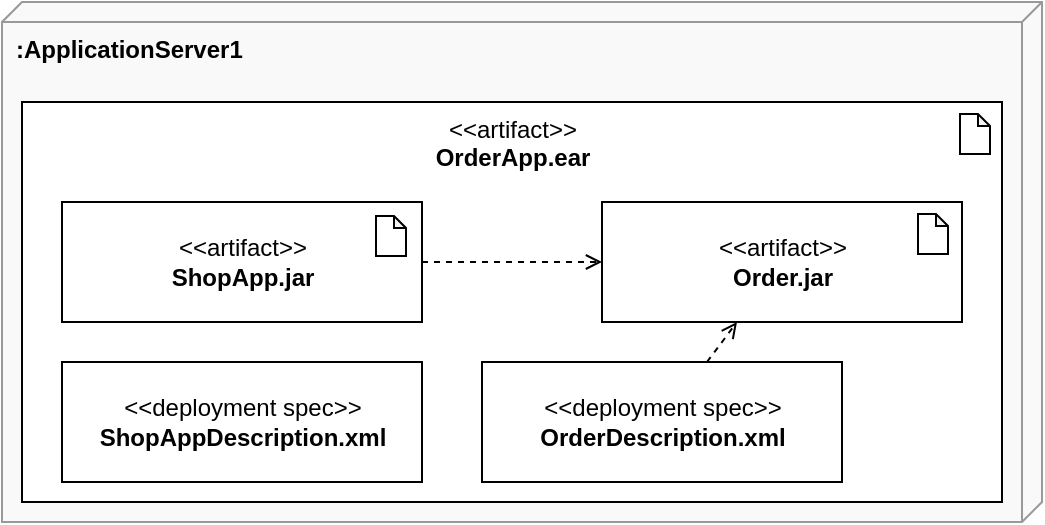 <mxfile version="16.5.1" type="device"><diagram id="uHxIxJbRBUuCnNmUXXuH" name="Page-1"><mxGraphModel dx="1332" dy="983" grid="1" gridSize="10" guides="1" tooltips="1" connect="1" arrows="1" fold="1" page="1" pageScale="1" pageWidth="1019" pageHeight="1320" math="0" shadow="0"><root><mxCell id="0"/><mxCell id="1" parent="0"/><mxCell id="9aEoZ-vEVJIwKvlS6CPY-1" value=":ApplicationServer1" style="verticalAlign=top;align=left;shape=cube;size=10;direction=south;fontStyle=1;html=1;boundedLbl=1;spacingLeft=5;strokeColor=#999999;fillColor=#f9f9f9;" vertex="1" parent="1"><mxGeometry x="120" y="40" width="520" height="260" as="geometry"/></mxCell><mxCell id="9aEoZ-vEVJIwKvlS6CPY-2" value="&amp;lt;&amp;lt;artifact&amp;gt;&amp;gt;&lt;br&gt;&lt;b&gt;OrderApp.ear&lt;br&gt;&lt;/b&gt;" style="text;html=1;align=center;verticalAlign=top;dashed=0;fillColor=#ffffff;strokeColor=#000000;" vertex="1" parent="1"><mxGeometry x="130" y="90" width="490" height="200" as="geometry"/></mxCell><mxCell id="9aEoZ-vEVJIwKvlS6CPY-3" value="" style="edgeStyle=orthogonalEdgeStyle;rounded=0;orthogonalLoop=1;jettySize=auto;html=1;labelBackgroundColor=none;endArrow=open;endFill=0;dashed=1;" edge="1" parent="1" source="9aEoZ-vEVJIwKvlS6CPY-4" target="9aEoZ-vEVJIwKvlS6CPY-5"><mxGeometry relative="1" as="geometry"/></mxCell><mxCell id="9aEoZ-vEVJIwKvlS6CPY-4" value="&amp;lt;&amp;lt;artifact&amp;gt;&amp;gt;&lt;br&gt;&lt;b&gt;ShopApp.jar&lt;/b&gt;" style="text;html=1;align=center;verticalAlign=middle;dashed=0;fillColor=#ffffff;strokeColor=#000000;" vertex="1" parent="1"><mxGeometry x="150" y="140" width="180" height="60" as="geometry"/></mxCell><mxCell id="9aEoZ-vEVJIwKvlS6CPY-5" value="&amp;lt;&amp;lt;artifact&amp;gt;&amp;gt;&lt;br&gt;&lt;b&gt;Order.jar&lt;/b&gt;" style="text;html=1;align=center;verticalAlign=middle;dashed=0;fillColor=#ffffff;strokeColor=#000000;" vertex="1" parent="1"><mxGeometry x="420" y="140" width="180" height="60" as="geometry"/></mxCell><mxCell id="9aEoZ-vEVJIwKvlS6CPY-6" value="&amp;lt;&amp;lt;deployment spec&amp;gt;&amp;gt;&lt;br&gt;&lt;b&gt;ShopAppDescription.xml&lt;/b&gt;" style="text;html=1;align=center;verticalAlign=middle;dashed=0;fillColor=#ffffff;strokeColor=#000000;" vertex="1" parent="1"><mxGeometry x="150" y="220" width="180" height="60" as="geometry"/></mxCell><mxCell id="9aEoZ-vEVJIwKvlS6CPY-7" style="rounded=0;orthogonalLoop=1;jettySize=auto;html=1;labelBackgroundColor=none;endArrow=open;endFill=0;dashed=1;" edge="1" parent="1" source="9aEoZ-vEVJIwKvlS6CPY-8" target="9aEoZ-vEVJIwKvlS6CPY-5"><mxGeometry relative="1" as="geometry"/></mxCell><mxCell id="9aEoZ-vEVJIwKvlS6CPY-8" value="&amp;lt;&amp;lt;deployment spec&amp;gt;&amp;gt;&lt;br&gt;&lt;b&gt;OrderDescription.xml&lt;/b&gt;" style="text;html=1;align=center;verticalAlign=middle;dashed=0;fillColor=#ffffff;strokeColor=#000000;" vertex="1" parent="1"><mxGeometry x="360" y="220" width="180" height="60" as="geometry"/></mxCell><mxCell id="9aEoZ-vEVJIwKvlS6CPY-9" value="" style="shape=note;whiteSpace=wrap;html=1;backgroundOutline=1;darkOpacity=0.05;size=6;" vertex="1" parent="1"><mxGeometry x="307" y="147" width="15" height="20" as="geometry"/></mxCell><mxCell id="9aEoZ-vEVJIwKvlS6CPY-10" value="" style="shape=note;whiteSpace=wrap;html=1;backgroundOutline=1;darkOpacity=0.05;size=6;" vertex="1" parent="1"><mxGeometry x="599" y="96" width="15" height="20" as="geometry"/></mxCell><mxCell id="9aEoZ-vEVJIwKvlS6CPY-11" value="" style="shape=note;whiteSpace=wrap;html=1;backgroundOutline=1;darkOpacity=0.05;size=6;" vertex="1" parent="1"><mxGeometry x="578" y="146" width="15" height="20" as="geometry"/></mxCell></root></mxGraphModel></diagram></mxfile>